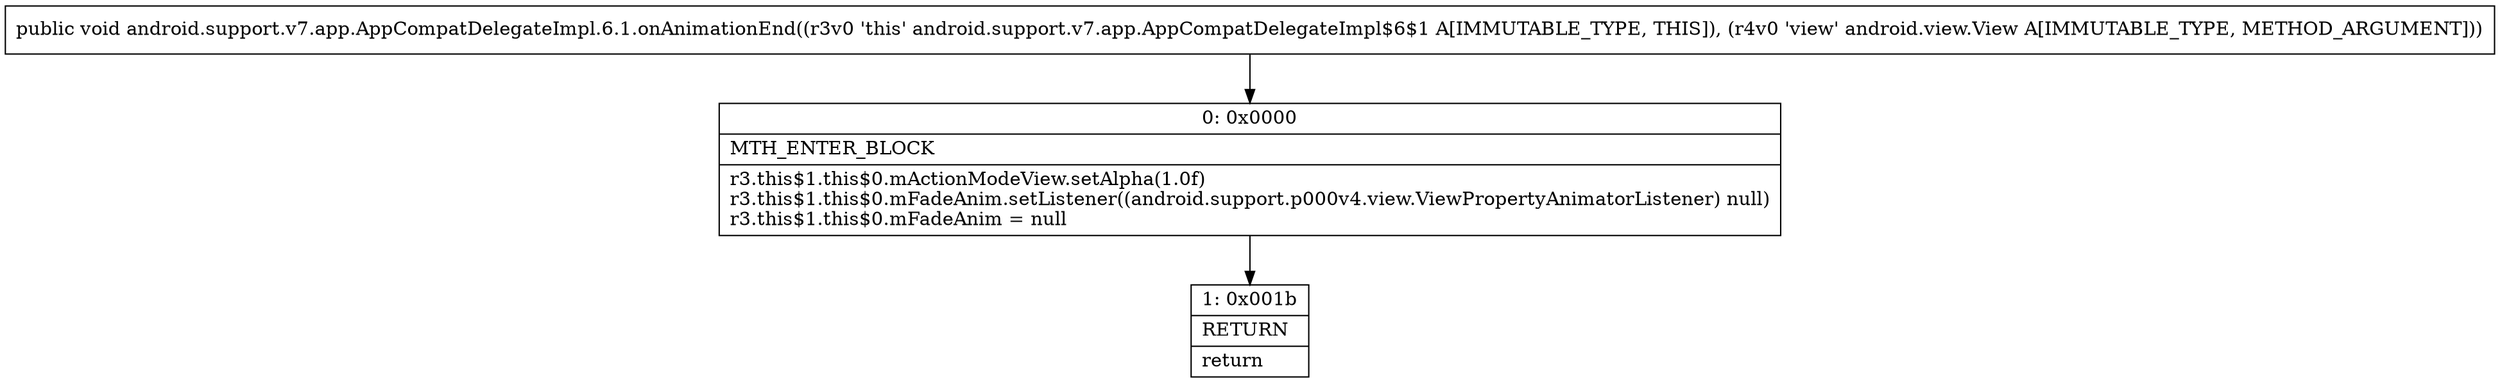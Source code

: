 digraph "CFG forandroid.support.v7.app.AppCompatDelegateImpl.6.1.onAnimationEnd(Landroid\/view\/View;)V" {
Node_0 [shape=record,label="{0\:\ 0x0000|MTH_ENTER_BLOCK\l|r3.this$1.this$0.mActionModeView.setAlpha(1.0f)\lr3.this$1.this$0.mFadeAnim.setListener((android.support.p000v4.view.ViewPropertyAnimatorListener) null)\lr3.this$1.this$0.mFadeAnim = null\l}"];
Node_1 [shape=record,label="{1\:\ 0x001b|RETURN\l|return\l}"];
MethodNode[shape=record,label="{public void android.support.v7.app.AppCompatDelegateImpl.6.1.onAnimationEnd((r3v0 'this' android.support.v7.app.AppCompatDelegateImpl$6$1 A[IMMUTABLE_TYPE, THIS]), (r4v0 'view' android.view.View A[IMMUTABLE_TYPE, METHOD_ARGUMENT])) }"];
MethodNode -> Node_0;
Node_0 -> Node_1;
}

